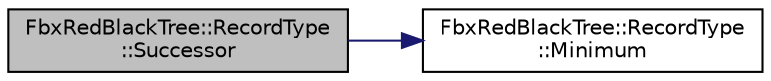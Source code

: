 digraph "FbxRedBlackTree::RecordType::Successor"
{
  edge [fontname="Helvetica",fontsize="10",labelfontname="Helvetica",labelfontsize="10"];
  node [fontname="Helvetica",fontsize="10",shape=record];
  rankdir="LR";
  Node30 [label="FbxRedBlackTree::RecordType\l::Successor",height=0.2,width=0.4,color="black", fillcolor="grey75", style="filled", fontcolor="black"];
  Node30 -> Node31 [color="midnightblue",fontsize="10",style="solid",fontname="Helvetica"];
  Node31 [label="FbxRedBlackTree::RecordType\l::Minimum",height=0.2,width=0.4,color="black", fillcolor="white", style="filled",URL="$class_fbx_red_black_tree_1_1_record_type.html#ac7846a2d9d25168a1f9d62b53b2ffa8b"];
}
